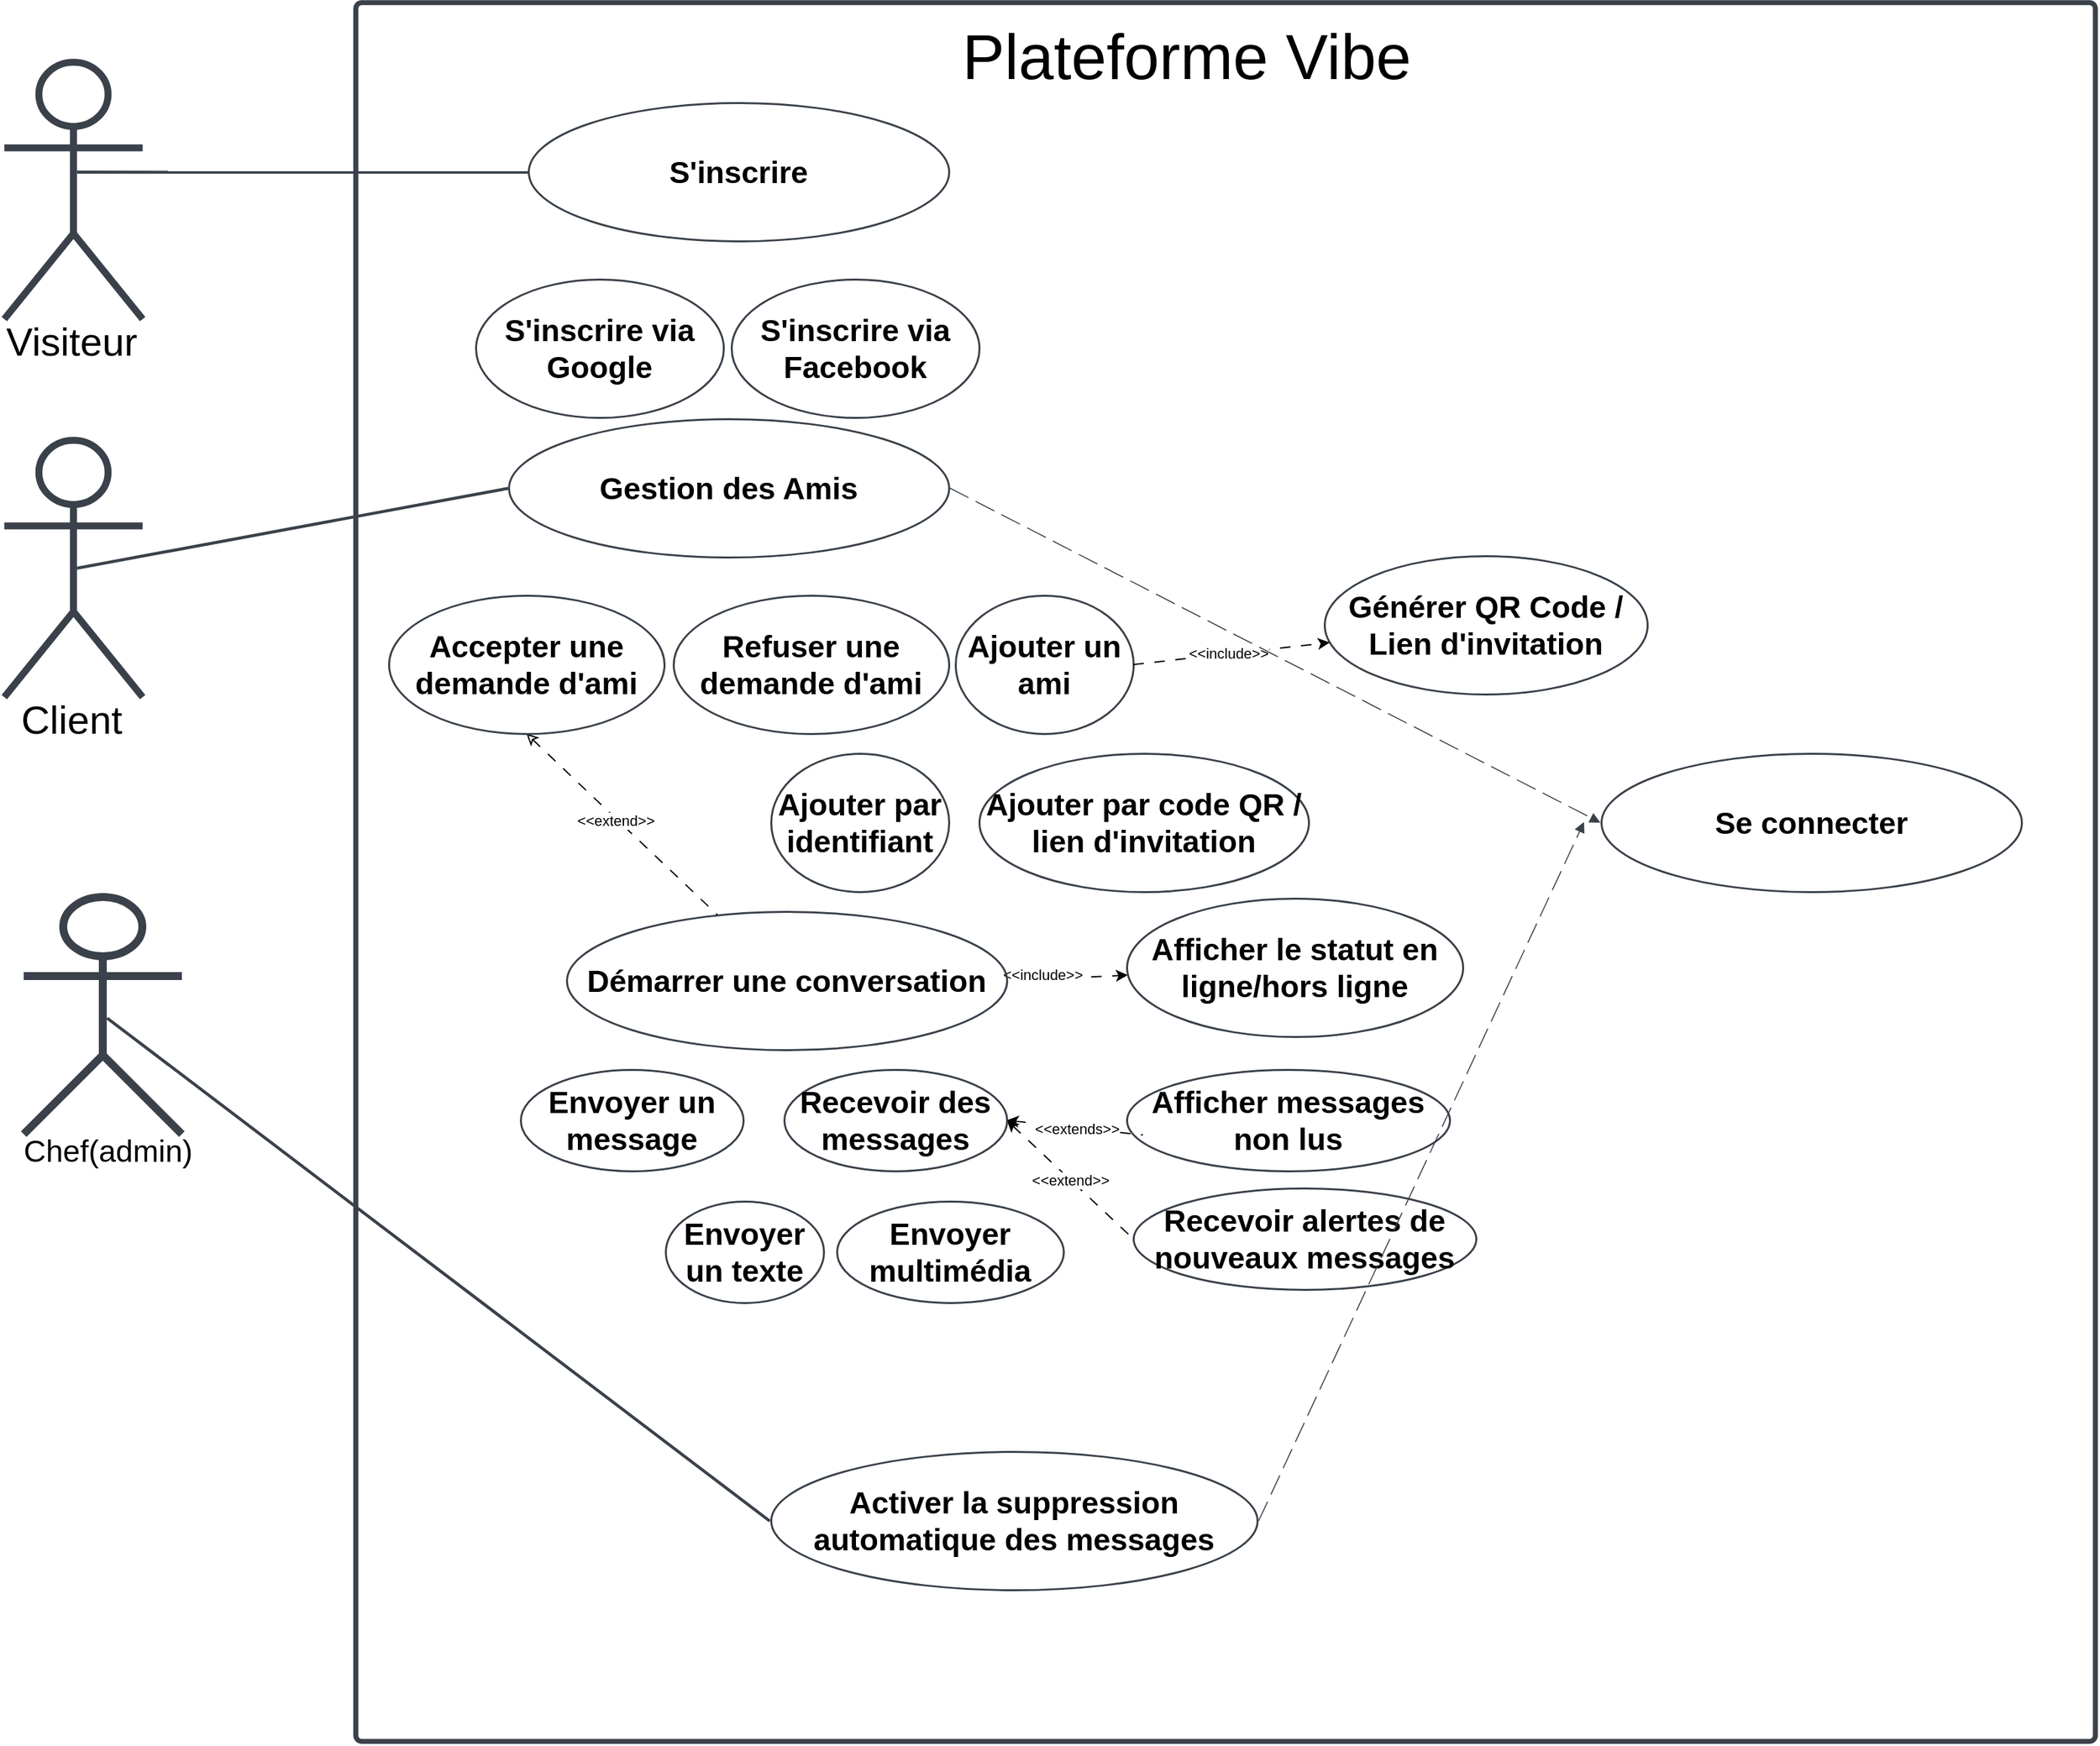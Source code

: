 <mxfile version="26.0.16">
  <diagram name="Page-1" id="78Awk6SsGqFOrTcoLzFU">
    <mxGraphModel dx="3033" dy="2375" grid="1" gridSize="10" guides="1" tooltips="1" connect="1" arrows="1" fold="1" page="1" pageScale="1" pageWidth="827" pageHeight="1169" math="0" shadow="0">
      <root>
        <mxCell id="0" />
        <mxCell id="1" parent="0" />
        <mxCell id="5-b9ar80urW7ufmgR8nd-1" value="" style="html=1;overflow=block;blockSpacing=1;whiteSpace=wrap;container=1;pointerEvents=0;collapsible=0;recursiveResize=0;fontSize=40;spacing=0;verticalAlign=middle;strokeColor=#3a414a;strokeOpacity=100;fillOpacity=0;rounded=1;absoluteArcSize=1;arcSize=9;fillColor=#000000;strokeWidth=3.8;lucidId=~mSAlCwzj~NE;" vertex="1" parent="1">
          <mxGeometry x="135" y="-450" width="1320" height="1320" as="geometry" />
        </mxCell>
        <mxCell id="5-b9ar80urW7ufmgR8nd-42" value="&lt;font style=&quot;font-size: 48px;&quot;&gt;Plateforme Vibe&lt;/font&gt;" style="text;html=1;align=center;verticalAlign=middle;resizable=0;points=[];autosize=1;strokeColor=none;fillColor=none;" vertex="1" parent="5-b9ar80urW7ufmgR8nd-1">
          <mxGeometry x="450" y="6" width="360" height="70" as="geometry" />
        </mxCell>
        <mxCell id="5-b9ar80urW7ufmgR8nd-43" value="S&#39;inscrire via Google" style="html=1;overflow=block;blockSpacing=1;whiteSpace=wrap;ellipse;fontSize=23.3;fontStyle=1;align=center;spacing=3.8;verticalAlign=middle;strokeColor=#3a414a;strokeOpacity=100;fillOpacity=0;rounded=1;absoluteArcSize=1;arcSize=9;fillColor=#000000;strokeWidth=1.5;lucidId=~mSAtD9ScKk.;" vertex="1" parent="5-b9ar80urW7ufmgR8nd-1">
          <mxGeometry x="91" y="210" width="188" height="105" as="geometry" />
        </mxCell>
        <mxCell id="5-b9ar80urW7ufmgR8nd-44" value="S&#39;inscrire via Facebook" style="html=1;overflow=block;blockSpacing=1;whiteSpace=wrap;ellipse;fontSize=23.3;fontStyle=1;align=center;spacing=3.8;verticalAlign=middle;strokeColor=#3a414a;strokeOpacity=100;fillOpacity=0;rounded=1;absoluteArcSize=1;arcSize=9;fillColor=#000000;strokeWidth=1.5;lucidId=~mSAtD9ScKk.;" vertex="1" parent="5-b9ar80urW7ufmgR8nd-1">
          <mxGeometry x="285" y="210" width="188" height="105" as="geometry" />
        </mxCell>
        <mxCell id="5-b9ar80urW7ufmgR8nd-114" style="rounded=0;orthogonalLoop=1;jettySize=auto;html=1;exitX=1;exitY=0.5;exitDx=0;exitDy=0;dashed=1;dashPattern=8 8;" edge="1" parent="5-b9ar80urW7ufmgR8nd-1" source="5-b9ar80urW7ufmgR8nd-17" target="5-b9ar80urW7ufmgR8nd-21">
          <mxGeometry relative="1" as="geometry" />
        </mxCell>
        <mxCell id="5-b9ar80urW7ufmgR8nd-115" value="&amp;lt;&amp;lt;include&amp;gt;&amp;gt;" style="edgeLabel;html=1;align=center;verticalAlign=middle;resizable=0;points=[];" vertex="1" connectable="0" parent="5-b9ar80urW7ufmgR8nd-114">
          <mxGeometry x="-0.414" y="4" relative="1" as="geometry">
            <mxPoint as="offset" />
          </mxGeometry>
        </mxCell>
        <mxCell id="5-b9ar80urW7ufmgR8nd-17" value="Démarrer une conversation" style="html=1;overflow=block;blockSpacing=1;whiteSpace=wrap;ellipse;fontSize=23.3;fontStyle=1;align=center;spacing=3.8;strokeColor=#3a414a;strokeOpacity=100;fillOpacity=0;rounded=1;absoluteArcSize=1;arcSize=9;fillColor=#000000;strokeWidth=1.5;lucidId=gsSAlLzOPal5;" vertex="1" parent="5-b9ar80urW7ufmgR8nd-1">
          <mxGeometry x="160" y="690" width="334" height="105" as="geometry" />
        </mxCell>
        <mxCell id="5-b9ar80urW7ufmgR8nd-104" style="rounded=0;orthogonalLoop=1;jettySize=auto;html=1;exitX=0.5;exitY=1;exitDx=0;exitDy=0;dashed=1;dashPattern=8 8;startArrow=classic;startFill=0;endArrow=none;" edge="1" parent="5-b9ar80urW7ufmgR8nd-1" source="5-b9ar80urW7ufmgR8nd-46" target="5-b9ar80urW7ufmgR8nd-17">
          <mxGeometry relative="1" as="geometry" />
        </mxCell>
        <mxCell id="5-b9ar80urW7ufmgR8nd-105" value="&amp;lt;&amp;lt;extend&amp;gt;&amp;gt;" style="edgeLabel;html=1;align=center;verticalAlign=middle;resizable=0;points=[];" vertex="1" connectable="0" parent="5-b9ar80urW7ufmgR8nd-104">
          <mxGeometry x="-0.062" y="-1" relative="1" as="geometry">
            <mxPoint as="offset" />
          </mxGeometry>
        </mxCell>
        <mxCell id="5-b9ar80urW7ufmgR8nd-46" value="Accepter une demande d&#39;ami" style="html=1;overflow=block;blockSpacing=1;whiteSpace=wrap;ellipse;fontSize=23.3;fontStyle=1;align=center;spacing=3.8;strokeColor=#3a414a;strokeOpacity=100;fillOpacity=0;rounded=1;absoluteArcSize=1;arcSize=9;fillColor=#000000;strokeWidth=1.5;lucidId=~mSAoy~qvZ23;" vertex="1" parent="5-b9ar80urW7ufmgR8nd-1">
          <mxGeometry x="25" y="450" width="209" height="105" as="geometry" />
        </mxCell>
        <mxCell id="5-b9ar80urW7ufmgR8nd-56" value="Refuser une demande d&#39;ami" style="html=1;overflow=block;blockSpacing=1;whiteSpace=wrap;ellipse;fontSize=23.3;fontStyle=1;align=center;spacing=3.8;strokeColor=#3a414a;strokeOpacity=100;fillOpacity=0;rounded=1;absoluteArcSize=1;arcSize=9;fillColor=#000000;strokeWidth=1.5;lucidId=~mSAoy~qvZ23;" vertex="1" parent="5-b9ar80urW7ufmgR8nd-1">
          <mxGeometry x="241" y="450" width="209" height="105" as="geometry" />
        </mxCell>
        <mxCell id="5-b9ar80urW7ufmgR8nd-57" value="Ajouter un ami" style="html=1;overflow=block;blockSpacing=1;whiteSpace=wrap;ellipse;fontSize=23.3;fontStyle=1;align=center;spacing=3.8;strokeColor=#3a414a;strokeOpacity=100;fillOpacity=0;rounded=1;absoluteArcSize=1;arcSize=9;fillColor=#000000;strokeWidth=1.5;lucidId=~mSAoy~qvZ23;" vertex="1" parent="5-b9ar80urW7ufmgR8nd-1">
          <mxGeometry x="455" y="450" width="135" height="105" as="geometry" />
        </mxCell>
        <mxCell id="5-b9ar80urW7ufmgR8nd-14" value="Activer la suppression automatique des messages" style="html=1;overflow=block;blockSpacing=1;whiteSpace=wrap;ellipse;fontSize=23.3;fontStyle=1;align=center;spacing=3.8;strokeColor=#3a414a;strokeOpacity=100;fillOpacity=0;rounded=1;absoluteArcSize=1;arcSize=9;fillColor=#000000;strokeWidth=1.5;lucidId=~mSAyC2ZrvZS;" vertex="1" parent="5-b9ar80urW7ufmgR8nd-1">
          <mxGeometry x="315" y="1100" width="369" height="105" as="geometry" />
        </mxCell>
        <mxCell id="5-b9ar80urW7ufmgR8nd-21" value="Afficher le statut en ligne/hors ligne" style="html=1;overflow=block;blockSpacing=1;whiteSpace=wrap;ellipse;fontSize=23.3;fontStyle=1;align=center;spacing=3.8;strokeColor=#3a414a;strokeOpacity=100;fillOpacity=0;rounded=1;absoluteArcSize=1;arcSize=9;fillColor=#000000;strokeWidth=1.5;lucidId=pBSA6-z_cCOx;" vertex="1" parent="5-b9ar80urW7ufmgR8nd-1">
          <mxGeometry x="585" y="680" width="255" height="105" as="geometry" />
        </mxCell>
        <mxCell id="5-b9ar80urW7ufmgR8nd-58" value="Ajouter par identifiant" style="html=1;overflow=block;blockSpacing=1;whiteSpace=wrap;ellipse;fontSize=23.3;fontStyle=1;align=center;spacing=3.8;strokeColor=#3a414a;strokeOpacity=100;fillOpacity=0;rounded=1;absoluteArcSize=1;arcSize=9;fillColor=#000000;strokeWidth=1.5;lucidId=~mSAoy~qvZ23;" vertex="1" parent="5-b9ar80urW7ufmgR8nd-1">
          <mxGeometry x="315" y="570" width="135" height="105" as="geometry" />
        </mxCell>
        <mxCell id="5-b9ar80urW7ufmgR8nd-59" value="Ajouter par code QR / lien d&#39;invitation" style="html=1;overflow=block;blockSpacing=1;whiteSpace=wrap;ellipse;fontSize=23.3;fontStyle=1;align=center;spacing=3.8;strokeColor=#3a414a;strokeOpacity=100;fillOpacity=0;rounded=1;absoluteArcSize=1;arcSize=9;fillColor=#000000;strokeWidth=1.5;lucidId=~mSAoy~qvZ23;" vertex="1" parent="5-b9ar80urW7ufmgR8nd-1">
          <mxGeometry x="473" y="570" width="250" height="105" as="geometry" />
        </mxCell>
        <mxCell id="5-b9ar80urW7ufmgR8nd-79" value="Générer QR Code / Lien d&#39;invitation" style="html=1;overflow=block;blockSpacing=1;whiteSpace=wrap;ellipse;fontSize=23.3;fontStyle=1;align=center;spacing=3.8;strokeColor=#3a414a;strokeOpacity=100;fillOpacity=0;rounded=1;absoluteArcSize=1;arcSize=9;fillColor=#000000;strokeWidth=1.5;lucidId=~mSAoy~qvZ23;" vertex="1" parent="5-b9ar80urW7ufmgR8nd-1">
          <mxGeometry x="735" y="420" width="245" height="105" as="geometry" />
        </mxCell>
        <mxCell id="5-b9ar80urW7ufmgR8nd-80" style="rounded=0;orthogonalLoop=1;jettySize=auto;html=1;exitX=1;exitY=0.5;exitDx=0;exitDy=0;dashed=1;dashPattern=8 8;endArrow=classic;endFill=1;" edge="1" parent="5-b9ar80urW7ufmgR8nd-1" source="5-b9ar80urW7ufmgR8nd-57" target="5-b9ar80urW7ufmgR8nd-79">
          <mxGeometry relative="1" as="geometry" />
        </mxCell>
        <mxCell id="5-b9ar80urW7ufmgR8nd-81" value="&amp;lt;&amp;lt;include&amp;gt;&amp;gt;" style="edgeLabel;html=1;align=center;verticalAlign=middle;resizable=0;points=[];" vertex="1" connectable="0" parent="5-b9ar80urW7ufmgR8nd-80">
          <mxGeometry x="-0.035" y="2" relative="1" as="geometry">
            <mxPoint y="1" as="offset" />
          </mxGeometry>
        </mxCell>
        <mxCell id="5-b9ar80urW7ufmgR8nd-102" value="Envoyer un message" style="html=1;overflow=block;blockSpacing=1;whiteSpace=wrap;ellipse;fontSize=23.3;fontStyle=1;align=center;spacing=3.8;strokeColor=#3a414a;strokeOpacity=100;fillOpacity=0;rounded=1;absoluteArcSize=1;arcSize=9;fillColor=#000000;strokeWidth=1.5;lucidId=~mSA3CYrI3wj;" vertex="1" parent="5-b9ar80urW7ufmgR8nd-1">
          <mxGeometry x="125" y="810" width="169" height="77" as="geometry" />
        </mxCell>
        <mxCell id="5-b9ar80urW7ufmgR8nd-111" style="rounded=0;orthogonalLoop=1;jettySize=auto;html=1;exitX=1;exitY=0.5;exitDx=0;exitDy=0;entryX=0;entryY=0.5;entryDx=0;entryDy=0;endArrow=none;endFill=1;startFill=1;startArrow=classic;dashed=1;dashPattern=8 8;" edge="1" parent="5-b9ar80urW7ufmgR8nd-1" source="5-b9ar80urW7ufmgR8nd-103" target="5-b9ar80urW7ufmgR8nd-108">
          <mxGeometry relative="1" as="geometry" />
        </mxCell>
        <mxCell id="5-b9ar80urW7ufmgR8nd-113" value="&amp;lt;&amp;lt;extend&amp;gt;&amp;gt;" style="edgeLabel;html=1;align=center;verticalAlign=middle;resizable=0;points=[];" vertex="1" connectable="0" parent="5-b9ar80urW7ufmgR8nd-111">
          <mxGeometry x="0.001" relative="1" as="geometry">
            <mxPoint as="offset" />
          </mxGeometry>
        </mxCell>
        <mxCell id="5-b9ar80urW7ufmgR8nd-103" value="Recevoir des messages" style="html=1;overflow=block;blockSpacing=1;whiteSpace=wrap;ellipse;fontSize=23.3;fontStyle=1;align=center;spacing=3.8;strokeColor=#3a414a;strokeOpacity=100;fillOpacity=0;rounded=1;absoluteArcSize=1;arcSize=9;fillColor=#000000;strokeWidth=1.5;lucidId=~mSA3CYrI3wj;" vertex="1" parent="5-b9ar80urW7ufmgR8nd-1">
          <mxGeometry x="325" y="810" width="169" height="77" as="geometry" />
        </mxCell>
        <mxCell id="5-b9ar80urW7ufmgR8nd-106" value="Envoyer un texte" style="html=1;overflow=block;blockSpacing=1;whiteSpace=wrap;ellipse;fontSize=23.3;fontStyle=1;align=center;spacing=3.8;strokeColor=#3a414a;strokeOpacity=100;fillOpacity=0;rounded=1;absoluteArcSize=1;arcSize=9;fillColor=#000000;strokeWidth=1.5;lucidId=~mSA3CYrI3wj;" vertex="1" parent="5-b9ar80urW7ufmgR8nd-1">
          <mxGeometry x="235" y="910" width="120" height="77" as="geometry" />
        </mxCell>
        <mxCell id="5-b9ar80urW7ufmgR8nd-107" value="Envoyer multimédia" style="html=1;overflow=block;blockSpacing=1;whiteSpace=wrap;ellipse;fontSize=23.3;fontStyle=1;align=center;spacing=3.8;strokeColor=#3a414a;strokeOpacity=100;fillOpacity=0;rounded=1;absoluteArcSize=1;arcSize=9;fillColor=#000000;strokeWidth=1.5;lucidId=~mSA3CYrI3wj;" vertex="1" parent="5-b9ar80urW7ufmgR8nd-1">
          <mxGeometry x="365" y="910" width="172" height="77" as="geometry" />
        </mxCell>
        <mxCell id="5-b9ar80urW7ufmgR8nd-109" value="Afficher messages non lus" style="html=1;overflow=block;blockSpacing=1;whiteSpace=wrap;ellipse;fontSize=23.3;fontStyle=1;align=center;spacing=3.8;strokeColor=#3a414a;strokeOpacity=100;fillOpacity=0;rounded=1;absoluteArcSize=1;arcSize=9;fillColor=#000000;strokeWidth=1.5;lucidId=~mSA3CYrI3wj;" vertex="1" parent="5-b9ar80urW7ufmgR8nd-1">
          <mxGeometry x="585" y="810" width="245" height="77" as="geometry" />
        </mxCell>
        <mxCell id="5-b9ar80urW7ufmgR8nd-108" value="Recevoir alertes de nouveaux messages" style="html=1;overflow=block;blockSpacing=1;whiteSpace=wrap;ellipse;fontSize=23.3;fontStyle=1;align=center;spacing=3.8;strokeColor=#3a414a;strokeOpacity=100;fillOpacity=0;rounded=1;absoluteArcSize=1;arcSize=9;fillColor=#000000;strokeWidth=1.5;lucidId=~mSA3CYrI3wj;" vertex="1" parent="5-b9ar80urW7ufmgR8nd-1">
          <mxGeometry x="590" y="900" width="260" height="77" as="geometry" />
        </mxCell>
        <mxCell id="5-b9ar80urW7ufmgR8nd-110" style="rounded=0;orthogonalLoop=1;jettySize=auto;html=1;exitX=1;exitY=0.5;exitDx=0;exitDy=0;entryX=0.05;entryY=0.645;entryDx=0;entryDy=0;entryPerimeter=0;endArrow=none;startFill=1;dashed=1;dashPattern=8 8;startArrow=classic;" edge="1" parent="5-b9ar80urW7ufmgR8nd-1" source="5-b9ar80urW7ufmgR8nd-103" target="5-b9ar80urW7ufmgR8nd-109">
          <mxGeometry relative="1" as="geometry" />
        </mxCell>
        <mxCell id="5-b9ar80urW7ufmgR8nd-112" value="&amp;lt;&amp;lt;extends&amp;gt;&amp;gt;" style="edgeLabel;html=1;align=center;verticalAlign=middle;resizable=0;points=[];" vertex="1" connectable="0" parent="5-b9ar80urW7ufmgR8nd-110">
          <mxGeometry x="0.029" relative="1" as="geometry">
            <mxPoint as="offset" />
          </mxGeometry>
        </mxCell>
        <mxCell id="5-b9ar80urW7ufmgR8nd-2" value="Client" style="html=1;overflow=block;blockSpacing=1;shape=umlActor;labelPosition=center;verticalLabelPosition=bottom;verticalAlign=top;whiteSpace=nowrap;fontSize=30;spacing=0;strokeColor=#3a414a;strokeOpacity=100;fillOpacity=100;rounded=1;absoluteArcSize=1;arcSize=9;fillColor=#ffffff;strokeWidth=5.3;lucidId=~mSALE40JAP5;" vertex="1" parent="1">
          <mxGeometry x="-132" y="-118" width="105" height="195" as="geometry" />
        </mxCell>
        <mxCell id="5-b9ar80urW7ufmgR8nd-3" value="         Chef(admin)" style="html=1;overflow=block;blockSpacing=1;shape=umlActor;labelPosition=center;verticalLabelPosition=bottom;verticalAlign=top;whiteSpace=nowrap;fontSize=23.3;align=left;spacing=0;strokeColor=#3a414a;strokeOpacity=100;fillOpacity=100;rounded=1;absoluteArcSize=1;arcSize=9;fillColor=#ffffff;strokeWidth=6;lucidId=~mSADb9ZqZSn;" vertex="1" parent="1">
          <mxGeometry x="-117" y="229" width="120" height="180" as="geometry" />
        </mxCell>
        <mxCell id="5-b9ar80urW7ufmgR8nd-4" value="Gestion des Amis" style="html=1;overflow=block;blockSpacing=1;whiteSpace=wrap;ellipse;fontSize=23.3;fontStyle=1;align=center;spacing=3.8;strokeColor=#3a414a;strokeOpacity=100;fillOpacity=0;rounded=1;absoluteArcSize=1;arcSize=9;fillColor=#000000;strokeWidth=1.5;lucidId=~mSAoy~qvZ23;" vertex="1" parent="1">
          <mxGeometry x="251" y="-134" width="334" height="105" as="geometry" />
        </mxCell>
        <mxCell id="5-b9ar80urW7ufmgR8nd-5" value="Se connecter" style="html=1;overflow=block;blockSpacing=1;whiteSpace=wrap;ellipse;fontSize=23.3;fontStyle=1;align=center;spacing=3.8;strokeColor=#3a414a;strokeOpacity=100;fillOpacity=0;rounded=1;absoluteArcSize=1;arcSize=9;fillColor=#000000;strokeWidth=1.5;lucidId=~mSARLXHdl3R;" vertex="1" parent="1">
          <mxGeometry x="1080" y="120" width="319" height="105" as="geometry" />
        </mxCell>
        <mxCell id="5-b9ar80urW7ufmgR8nd-7" value="" style="html=1;jettySize=18;whiteSpace=wrap;fontSize=13;strokeColor=#3a414a;strokeOpacity=100;strokeWidth=2.3;rounded=0;startArrow=none;endArrow=none;exitX=0.525;exitY=0.498;exitPerimeter=0;entryX=-0.002;entryY=0.5;entryPerimeter=0;lucidId=~mSAIsDjWqgs;" edge="1" parent="1" source="5-b9ar80urW7ufmgR8nd-2" target="5-b9ar80urW7ufmgR8nd-4">
          <mxGeometry width="100" height="100" relative="1" as="geometry">
            <Array as="points" />
          </mxGeometry>
        </mxCell>
        <mxCell id="5-b9ar80urW7ufmgR8nd-8" value="S&#39;inscrire" style="html=1;overflow=block;blockSpacing=1;whiteSpace=wrap;ellipse;fontSize=23.3;fontStyle=1;align=center;spacing=3.8;verticalAlign=middle;strokeColor=#3a414a;strokeOpacity=100;fillOpacity=0;rounded=1;absoluteArcSize=1;arcSize=9;fillColor=#000000;strokeWidth=1.5;lucidId=~mSAtD9ScKk.;" vertex="1" parent="1">
          <mxGeometry x="266" y="-374" width="319" height="105" as="geometry" />
        </mxCell>
        <mxCell id="5-b9ar80urW7ufmgR8nd-9" value="" style="html=1;jettySize=18;whiteSpace=wrap;fontSize=13;strokeColor=#3a414a;strokeOpacity=100;strokeWidth=2.3;rounded=0;startArrow=none;endArrow=none;exitX=0.525;exitY=0.428;exitPerimeter=0;entryX=-0.002;entryY=0.5;entryPerimeter=0;lucidId=~mSAEQS_zCVy;" edge="1" parent="1" source="5-b9ar80urW7ufmgR8nd-24" target="5-b9ar80urW7ufmgR8nd-8">
          <mxGeometry width="100" height="100" relative="1" as="geometry">
            <Array as="points" />
          </mxGeometry>
        </mxCell>
        <mxCell id="5-b9ar80urW7ufmgR8nd-20" value="" style="html=1;jettySize=18;whiteSpace=wrap;fontSize=13;strokeColor=#3a414a;strokeOpacity=100;strokeWidth=2.3;rounded=0;startArrow=none;endArrow=none;exitX=0.525;exitY=0.509;exitPerimeter=0;entryX=-0.003;entryY=0.5;entryPerimeter=0;lucidId=mxSA1QSZ7WK5;" edge="1" parent="1" source="5-b9ar80urW7ufmgR8nd-3" target="5-b9ar80urW7ufmgR8nd-14">
          <mxGeometry width="100" height="100" relative="1" as="geometry">
            <Array as="points" />
          </mxGeometry>
        </mxCell>
        <mxCell id="5-b9ar80urW7ufmgR8nd-24" value="Visiteur" style="html=1;overflow=block;blockSpacing=1;shape=umlActor;labelPosition=center;verticalLabelPosition=bottom;verticalAlign=top;whiteSpace=nowrap;fontSize=30;spacing=0;strokeColor=#3a414a;strokeOpacity=100;fillOpacity=100;rounded=1;absoluteArcSize=1;arcSize=9;fillColor=#ffffff;strokeWidth=5.3;lucidId=b61GEoWztcs7;" vertex="1" parent="1">
          <mxGeometry x="-132" y="-405" width="105" height="195" as="geometry" />
        </mxCell>
        <mxCell id="5-b9ar80urW7ufmgR8nd-26" value="" style="html=1;jettySize=18;whiteSpace=wrap;fontSize=13;strokeColor=#3a414a;strokeOpacity=100;dashed=1;fixDash=1;dashPattern=16 6;strokeWidth=0.8;rounded=0;startArrow=none;endArrow=block;endFill=1;exitX=1.002;exitY=0.5;exitPerimeter=0;entryX=-0.002;entryY=0.5;entryPerimeter=0;lucidId=F91GQZwb2LO2;" edge="1" parent="1" source="5-b9ar80urW7ufmgR8nd-4" target="5-b9ar80urW7ufmgR8nd-5">
          <mxGeometry width="100" height="100" relative="1" as="geometry">
            <Array as="points" />
          </mxGeometry>
        </mxCell>
        <mxCell id="5-b9ar80urW7ufmgR8nd-32" value="" style="html=1;jettySize=18;whiteSpace=wrap;fontSize=13;strokeColor=#3a414a;strokeOpacity=100;dashed=1;fixDash=1;dashPattern=16 6;strokeWidth=0.8;rounded=0;startArrow=none;endArrow=block;endFill=1;exitX=1.003;exitY=0.5;exitPerimeter=0;lucidId=o-1Gq~654F_8;" edge="1" parent="1" source="5-b9ar80urW7ufmgR8nd-14">
          <mxGeometry width="100" height="100" relative="1" as="geometry">
            <Array as="points" />
            <mxPoint x="1067" y="172" as="targetPoint" />
          </mxGeometry>
        </mxCell>
      </root>
    </mxGraphModel>
  </diagram>
</mxfile>
